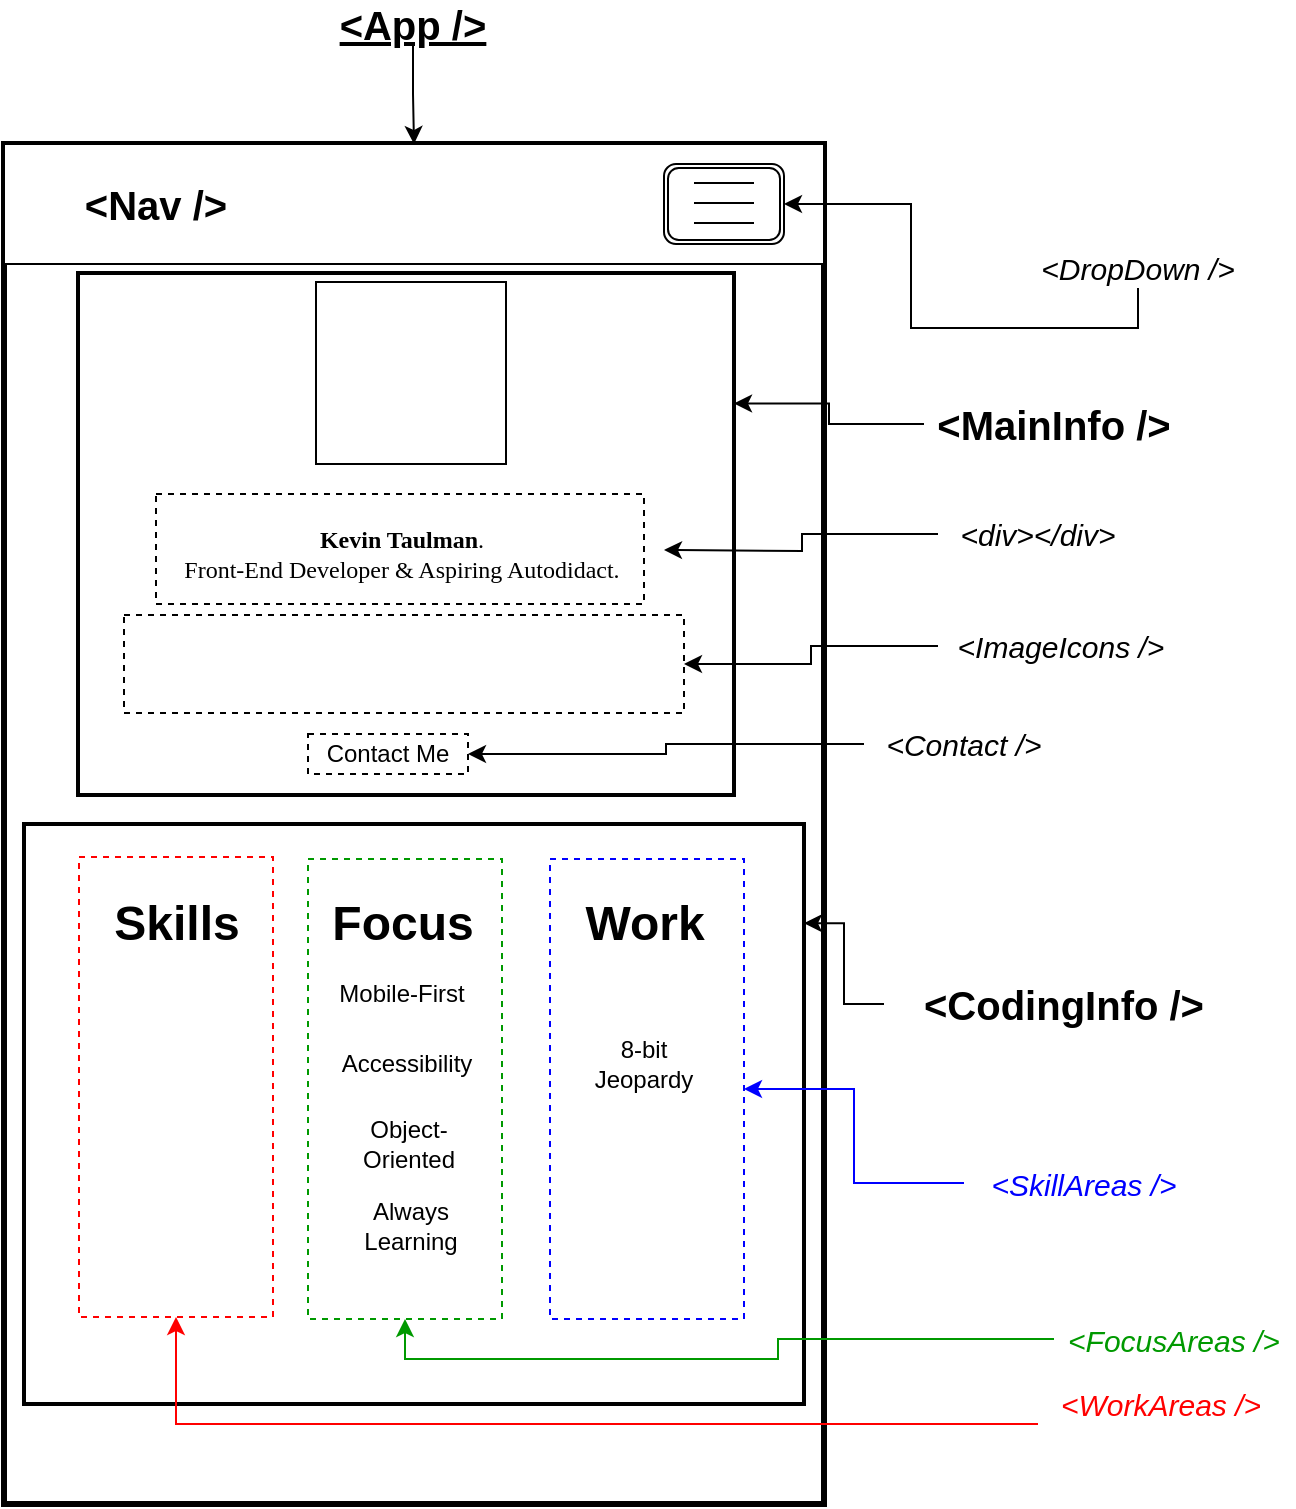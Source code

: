 <mxfile version="10.7.7" type="github"><diagram id="sbaWcVeCmNPk-JGHLUcN" name="Page-1"><mxGraphModel dx="1394" dy="1810" grid="1" gridSize="10" guides="1" tooltips="1" connect="1" arrows="1" fold="1" page="1" pageScale="1" pageWidth="850" pageHeight="1100" math="0" shadow="0"><root><mxCell id="0"/><mxCell id="1" parent="0"/><mxCell id="Syr2c9N-gupoHpOMPD8i-1" value="" style="rounded=0;whiteSpace=wrap;html=1;strokeWidth=3;" parent="1" vertex="1"><mxGeometry x="440" width="410" height="680" as="geometry"/></mxCell><mxCell id="Syr2c9N-gupoHpOMPD8i-4" value="&lt;font face=&quot;Lucida Console&quot;&gt;&lt;b&gt;Kevin Taulman&lt;/b&gt;.&lt;br&gt;Front-End Developer &amp;amp; Aspiring Autodidact.&lt;/font&gt;&lt;br&gt;" style="text;html=1;strokeColor=none;fillColor=none;align=center;verticalAlign=middle;whiteSpace=wrap;rounded=0;" parent="1" vertex="1"><mxGeometry x="523.5" y="180" width="230" height="50" as="geometry"/></mxCell><mxCell id="Syr2c9N-gupoHpOMPD8i-6" value="" style="rounded=0;whiteSpace=wrap;html=1;" parent="1" vertex="1"><mxGeometry x="440" width="410" height="60" as="geometry"/></mxCell><mxCell id="Syr2c9N-gupoHpOMPD8i-10" value="" style="shape=image;verticalLabelPosition=bottom;verticalAlign=top;imageAspect=0;image=https://media.licdn.com/dms/image/C5603AQGg4z-pBzWP_w/profile-displayphoto-shrink_200_200/0?e=1566432000&amp;v=beta&amp;t=ejqCMzsfv-fVfBC0OvZUbmj2-Y7nCyxlCLWVn8kARGQ" parent="1" vertex="1"><mxGeometry x="595.5" y="70" width="93" height="90" as="geometry"/></mxCell><mxCell id="Syr2c9N-gupoHpOMPD8i-11" value="" style="shape=image;verticalLabelPosition=bottom;verticalAlign=top;imageAspect=0;image=https://upload.wikimedia.org/wikipedia/commons/c/ca/LinkedIn_logo_initials.png" parent="1" vertex="1"><mxGeometry x="506" y="240" width="40" height="40" as="geometry"/></mxCell><mxCell id="Syr2c9N-gupoHpOMPD8i-12" value="" style="shape=image;verticalLabelPosition=bottom;verticalAlign=top;imageAspect=0;image=https://github.githubassets.com/images/modules/logos_page/GitHub-Mark.png" parent="1" vertex="1"><mxGeometry x="555.5" y="240" width="40" height="40" as="geometry"/></mxCell><mxCell id="Syr2c9N-gupoHpOMPD8i-13" value="" style="shape=image;verticalLabelPosition=bottom;verticalAlign=top;imageAspect=0;image=https://static01.nyt.com/images/2014/08/10/magazine/10wmt/10wmt-articleLarge-v4.jpg" parent="1" vertex="1"><mxGeometry x="603.5" y="241" width="45" height="38" as="geometry"/></mxCell><mxCell id="Syr2c9N-gupoHpOMPD8i-29" value="" style="shape=ext;double=1;rounded=1;whiteSpace=wrap;html=1;" parent="1" vertex="1"><mxGeometry x="770" y="10" width="60" height="40" as="geometry"/></mxCell><mxCell id="Syr2c9N-gupoHpOMPD8i-32" value="" style="endArrow=none;html=1;" parent="1" edge="1"><mxGeometry width="50" height="50" relative="1" as="geometry"><mxPoint x="785" y="19.444" as="sourcePoint"/><mxPoint x="815" y="19.5" as="targetPoint"/></mxGeometry></mxCell><mxCell id="Syr2c9N-gupoHpOMPD8i-33" value="" style="endArrow=none;html=1;" parent="1" edge="1"><mxGeometry width="50" height="50" relative="1" as="geometry"><mxPoint x="785" y="29.444" as="sourcePoint"/><mxPoint x="815" y="29.5" as="targetPoint"/></mxGeometry></mxCell><mxCell id="Syr2c9N-gupoHpOMPD8i-34" value="" style="endArrow=none;html=1;" parent="1" edge="1"><mxGeometry width="50" height="50" relative="1" as="geometry"><mxPoint x="785" y="39.444" as="sourcePoint"/><mxPoint x="815" y="39.5" as="targetPoint"/></mxGeometry></mxCell><mxCell id="Syr2c9N-gupoHpOMPD8i-36" value="Skills" style="text;strokeColor=none;fillColor=none;html=1;fontSize=24;fontStyle=1;verticalAlign=middle;align=center;" parent="1" vertex="1"><mxGeometry x="476" y="370" width="100" height="40" as="geometry"/></mxCell><mxCell id="Syr2c9N-gupoHpOMPD8i-37" value="Focus" style="text;strokeColor=none;fillColor=none;html=1;fontSize=24;fontStyle=1;verticalAlign=middle;align=center;" parent="1" vertex="1"><mxGeometry x="588.5" y="370" width="100" height="40" as="geometry"/></mxCell><mxCell id="Syr2c9N-gupoHpOMPD8i-39" value="" style="shape=image;verticalLabelPosition=bottom;verticalAlign=top;imageAspect=0;image=https://cdn2.iconfinder.com/data/icons/project-management-16/48/30-512.png" parent="1" vertex="1"><mxGeometry x="656.5" y="240" width="45" height="40" as="geometry"/></mxCell><mxCell id="Syr2c9N-gupoHpOMPD8i-40" value="Work" style="text;strokeColor=none;fillColor=none;html=1;fontSize=24;fontStyle=1;verticalAlign=middle;align=center;" parent="1" vertex="1"><mxGeometry x="710" y="370" width="100" height="40" as="geometry"/></mxCell><mxCell id="Syr2c9N-gupoHpOMPD8i-45" value="" style="shape=image;verticalLabelPosition=bottom;verticalAlign=top;imageAspect=0;image=https://designdroide.com/images/js-3.svg" parent="1" vertex="1"><mxGeometry x="513" y="410" width="27" height="30" as="geometry"/></mxCell><mxCell id="Syr2c9N-gupoHpOMPD8i-46" value="" style="shape=image;verticalLabelPosition=bottom;verticalAlign=top;imageAspect=0;image=https://nodejs.org/static/images/logos/nodejs-new-pantone-black.png" parent="1" vertex="1"><mxGeometry x="500" y="550" width="50" height="31" as="geometry"/></mxCell><mxCell id="Syr2c9N-gupoHpOMPD8i-47" value="" style="shape=image;verticalLabelPosition=bottom;verticalAlign=top;imageAspect=0;image=https://cdn.worldvectorlogo.com/logos/css3.svg" parent="1" vertex="1"><mxGeometry x="503" y="453" width="41" height="37" as="geometry"/></mxCell><mxCell id="Syr2c9N-gupoHpOMPD8i-48" value="" style="shape=image;verticalLabelPosition=bottom;verticalAlign=top;imageAspect=0;image=https://upload.wikimedia.org/wikipedia/commons/thumb/8/80/HTML5_logo_resized.svg/636px-HTML5_logo_resized.svg.png" parent="1" vertex="1"><mxGeometry x="509" y="499.5" width="29" height="41" as="geometry"/></mxCell><mxCell id="Syr2c9N-gupoHpOMPD8i-50" value="Mobile-First" style="text;html=1;strokeColor=none;fillColor=none;align=center;verticalAlign=middle;whiteSpace=wrap;rounded=0;" parent="1" vertex="1"><mxGeometry x="598.5" y="415" width="80" height="20" as="geometry"/></mxCell><mxCell id="Syr2c9N-gupoHpOMPD8i-51" value="Accessibility" style="text;html=1;strokeColor=none;fillColor=none;align=center;verticalAlign=middle;whiteSpace=wrap;rounded=0;direction=south;" parent="1" vertex="1"><mxGeometry x="603.5" y="440" width="75" height="40" as="geometry"/></mxCell><mxCell id="Syr2c9N-gupoHpOMPD8i-53" value="Always Learning" style="text;html=1;strokeColor=none;fillColor=none;align=center;verticalAlign=middle;whiteSpace=wrap;rounded=0;direction=south;" parent="1" vertex="1"><mxGeometry x="606" y="520.5" width="75" height="40" as="geometry"/></mxCell><mxCell id="Syr2c9N-gupoHpOMPD8i-54" value="Object-Oriented" style="text;html=1;strokeColor=none;fillColor=none;align=center;verticalAlign=middle;whiteSpace=wrap;rounded=0;direction=south;" parent="1" vertex="1"><mxGeometry x="604.5" y="479.5" width="75" height="40" as="geometry"/></mxCell><mxCell id="Syr2c9N-gupoHpOMPD8i-56" value="" style="shape=image;verticalLabelPosition=bottom;verticalAlign=top;imageAspect=0;image=https://media1.popsugar-assets.com/files/thumbor/yDrWgyB1j39hNTMMpw0TQpo4xiQ/fit-in/1024x1024/filters:format_auto-!!-:strip_icc-!!-/2018/01/02/842/n/1922441/91ccd450599a64f6_73a5a84a89841a7767bc53307154df41/i/Download-Monthly-Goal-Tracker.jpg" parent="1" vertex="1"><mxGeometry x="718" y="239" width="52" height="40" as="geometry"/></mxCell><mxCell id="Syr2c9N-gupoHpOMPD8i-57" value="" style="shape=image;verticalLabelPosition=bottom;verticalAlign=top;imageAspect=0;image=https://bloximages.newyork1.vip.townnews.com/standard.net/content/tncms/assets/v3/editorial/b/90/b900d6d1-2636-5aa2-8c51-bba2f27f6ebd/5b50803a7c485.image.png" parent="1" vertex="1"><mxGeometry x="718" y="409" width="90" height="44" as="geometry"/></mxCell><mxCell id="Syr2c9N-gupoHpOMPD8i-58" value="8-bit&lt;br&gt;Jeopardy&lt;br&gt;" style="text;html=1;strokeColor=none;fillColor=none;align=center;verticalAlign=middle;whiteSpace=wrap;rounded=0;" parent="1" vertex="1"><mxGeometry x="730" y="450" width="60" height="20" as="geometry"/></mxCell><object label="&amp;lt;Nav /&amp;gt;" font-size="25px;" id="Q0aPYeTSEBzsTpmVOlJK-10"><mxCell style="text;html=1;strokeColor=none;fillColor=none;align=center;verticalAlign=middle;whiteSpace=wrap;rounded=0;fontSize=20;fontStyle=1" parent="1" vertex="1"><mxGeometry x="466" y="20" width="100" height="20" as="geometry"/></mxCell></object><mxCell id="Q0aPYeTSEBzsTpmVOlJK-12" style="edgeStyle=orthogonalEdgeStyle;rounded=0;orthogonalLoop=1;jettySize=auto;html=1;exitX=0.5;exitY=1;exitDx=0;exitDy=0;fontSize=20;entryX=1;entryY=0.5;entryDx=0;entryDy=0;" parent="1" source="Q0aPYeTSEBzsTpmVOlJK-11" target="Syr2c9N-gupoHpOMPD8i-29" edge="1"><mxGeometry relative="1" as="geometry"/></mxCell><object label="&amp;lt;DropDown /&amp;gt;" font-size="25px;" id="Q0aPYeTSEBzsTpmVOlJK-11"><mxCell style="text;html=1;strokeColor=none;fillColor=none;align=center;verticalAlign=middle;whiteSpace=wrap;rounded=0;fontSize=15;fontStyle=2" parent="1" vertex="1"><mxGeometry x="957" y="52" width="100" height="20" as="geometry"/></mxCell></object><mxCell id="Q0aPYeTSEBzsTpmVOlJK-25" style="edgeStyle=orthogonalEdgeStyle;rounded=0;orthogonalLoop=1;jettySize=auto;html=1;fontSize=15;" parent="1" source="Q0aPYeTSEBzsTpmVOlJK-13" target="Syr2c9N-gupoHpOMPD8i-6" edge="1"><mxGeometry relative="1" as="geometry"/></mxCell><object label="&amp;lt;App /&amp;gt;" font-size="25px;" id="Q0aPYeTSEBzsTpmVOlJK-13"><mxCell style="text;html=1;strokeColor=none;fillColor=none;align=center;verticalAlign=middle;whiteSpace=wrap;rounded=0;fontSize=20;fontStyle=5" parent="1" vertex="1"><mxGeometry x="600" y="-70" width="89" height="20" as="geometry"/></mxCell></object><mxCell id="Q0aPYeTSEBzsTpmVOlJK-27" style="edgeStyle=orthogonalEdgeStyle;rounded=0;orthogonalLoop=1;jettySize=auto;html=1;entryX=1;entryY=0.25;entryDx=0;entryDy=0;fontSize=15;" parent="1" source="Q0aPYeTSEBzsTpmVOlJK-14" target="Q0aPYeTSEBzsTpmVOlJK-21" edge="1"><mxGeometry relative="1" as="geometry"/></mxCell><object label="&amp;lt;MainInfo /&amp;gt;" font-size="25px;" id="Q0aPYeTSEBzsTpmVOlJK-14"><mxCell style="text;html=1;strokeColor=none;fillColor=none;align=center;verticalAlign=middle;whiteSpace=wrap;rounded=0;fontSize=20;fontStyle=1" parent="1" vertex="1"><mxGeometry x="900" y="130" width="130" height="20" as="geometry"/></mxCell></object><mxCell id="Q0aPYeTSEBzsTpmVOlJK-16" value="" style="rounded=0;whiteSpace=wrap;html=1;fontSize=15;fillColor=none;strokeWidth=2;" parent="1" vertex="1"><mxGeometry x="450" y="340" width="390" height="290" as="geometry"/></mxCell><mxCell id="Q0aPYeTSEBzsTpmVOlJK-17" value="" style="rounded=0;whiteSpace=wrap;html=1;fillColor=none;fontSize=15;strokeColor=#FF0000;dashed=1;" parent="1" vertex="1"><mxGeometry x="477.5" y="356.5" width="97" height="230" as="geometry"/></mxCell><mxCell id="Q0aPYeTSEBzsTpmVOlJK-18" value="" style="rounded=0;whiteSpace=wrap;html=1;fillColor=none;fontSize=15;strokeColor=#009900;fontColor=#009900;dashed=1;" parent="1" vertex="1"><mxGeometry x="592" y="357.5" width="97" height="230" as="geometry"/></mxCell><mxCell id="Q0aPYeTSEBzsTpmVOlJK-19" value="" style="rounded=0;whiteSpace=wrap;html=1;fillColor=none;fontSize=15;dashed=1;strokeColor=#0000FF;" parent="1" vertex="1"><mxGeometry x="713" y="357.5" width="97" height="230" as="geometry"/></mxCell><mxCell id="Q0aPYeTSEBzsTpmVOlJK-21" value="" style="rounded=0;whiteSpace=wrap;html=1;fillColor=none;fontSize=15;strokeWidth=2;" parent="1" vertex="1"><mxGeometry x="477" y="64.5" width="328" height="261" as="geometry"/></mxCell><mxCell id="Q0aPYeTSEBzsTpmVOlJK-22" value="" style="rounded=0;whiteSpace=wrap;html=1;fillColor=none;fontSize=15;dashed=1;" parent="1" vertex="1"><mxGeometry x="516" y="175" width="244" height="55" as="geometry"/></mxCell><mxCell id="Q0aPYeTSEBzsTpmVOlJK-23" value="" style="rounded=0;whiteSpace=wrap;html=1;fillColor=none;fontSize=15;dashed=1;" parent="1" vertex="1"><mxGeometry x="500" y="235.5" width="280" height="49" as="geometry"/></mxCell><mxCell id="Q0aPYeTSEBzsTpmVOlJK-24" value="" style="rounded=0;whiteSpace=wrap;html=1;fillColor=none;fontSize=15;" parent="1" vertex="1"><mxGeometry x="596" y="69" width="95" height="91" as="geometry"/></mxCell><mxCell id="Q0aPYeTSEBzsTpmVOlJK-31" style="edgeStyle=orthogonalEdgeStyle;rounded=0;orthogonalLoop=1;jettySize=auto;html=1;fontSize=15;" parent="1" source="Q0aPYeTSEBzsTpmVOlJK-29" edge="1"><mxGeometry relative="1" as="geometry"><mxPoint x="770" y="203" as="targetPoint"/></mxGeometry></mxCell><object label="&amp;lt;div&amp;gt;&amp;lt;/div&amp;gt;" font-size="25px;" id="Q0aPYeTSEBzsTpmVOlJK-29"><mxCell style="text;html=1;strokeColor=none;fillColor=none;align=center;verticalAlign=middle;whiteSpace=wrap;rounded=0;fontSize=15;fontStyle=2" parent="1" vertex="1"><mxGeometry x="907" y="185" width="100" height="20" as="geometry"/></mxCell></object><mxCell id="Q0aPYeTSEBzsTpmVOlJK-33" style="edgeStyle=orthogonalEdgeStyle;rounded=0;orthogonalLoop=1;jettySize=auto;html=1;entryX=1;entryY=0.5;entryDx=0;entryDy=0;fontSize=15;" parent="1" source="Q0aPYeTSEBzsTpmVOlJK-32" target="Q0aPYeTSEBzsTpmVOlJK-23" edge="1"><mxGeometry relative="1" as="geometry"/></mxCell><object label="&amp;lt;ImageIcons /&amp;gt;" font-size="25px;" id="Q0aPYeTSEBzsTpmVOlJK-32"><mxCell style="text;html=1;strokeColor=none;fillColor=none;align=center;verticalAlign=middle;whiteSpace=wrap;rounded=0;fontSize=15;fontStyle=2" parent="1" vertex="1"><mxGeometry x="907" y="241" width="123" height="20" as="geometry"/></mxCell></object><mxCell id="Q0aPYeTSEBzsTpmVOlJK-39" style="edgeStyle=orthogonalEdgeStyle;rounded=0;orthogonalLoop=1;jettySize=auto;html=1;entryX=1;entryY=0.5;entryDx=0;entryDy=0;fontSize=15;" parent="1" source="Q0aPYeTSEBzsTpmVOlJK-34" target="Syr2c9N-gupoHpOMPD8i-16" edge="1"><mxGeometry relative="1" as="geometry"/></mxCell><object label="&amp;lt;Contact /&amp;gt;" font-size="25px;" id="Q0aPYeTSEBzsTpmVOlJK-34"><mxCell style="text;html=1;strokeColor=none;fillColor=none;align=center;verticalAlign=middle;whiteSpace=wrap;rounded=0;fontSize=15;fontStyle=2" parent="1" vertex="1"><mxGeometry x="870" y="290" width="100" height="20" as="geometry"/></mxCell></object><mxCell id="Syr2c9N-gupoHpOMPD8i-16" value="Contact Me" style="text;html=1;strokeColor=#000000;fillColor=none;align=center;verticalAlign=middle;whiteSpace=wrap;rounded=0;dashed=1;" parent="1" vertex="1"><mxGeometry x="592" y="295" width="80" height="20" as="geometry"/></mxCell><mxCell id="Q0aPYeTSEBzsTpmVOlJK-41" style="edgeStyle=orthogonalEdgeStyle;rounded=0;orthogonalLoop=1;jettySize=auto;html=1;entryX=1;entryY=0.171;entryDx=0;entryDy=0;entryPerimeter=0;fontSize=20;" parent="1" source="Q0aPYeTSEBzsTpmVOlJK-40" target="Q0aPYeTSEBzsTpmVOlJK-16" edge="1"><mxGeometry relative="1" as="geometry"/></mxCell><object label="&lt;b style=&quot;font-style: normal&quot;&gt;&lt;font style=&quot;font-size: 20px&quot;&gt;&amp;lt;CodingInfo /&amp;gt;&lt;/font&gt;&lt;/b&gt;" font-size="25px;" id="Q0aPYeTSEBzsTpmVOlJK-40"><mxCell style="text;html=1;strokeColor=none;fillColor=none;align=center;verticalAlign=middle;whiteSpace=wrap;rounded=0;fontSize=15;fontStyle=2" parent="1" vertex="1"><mxGeometry x="880" y="420" width="180" height="20" as="geometry"/></mxCell></object><mxCell id="Q0aPYeTSEBzsTpmVOlJK-47" style="edgeStyle=orthogonalEdgeStyle;rounded=0;orthogonalLoop=1;jettySize=auto;html=1;entryX=0.5;entryY=1;entryDx=0;entryDy=0;fontSize=20;strokeColor=#009900;fontColor=#009900;" parent="1" source="Q0aPYeTSEBzsTpmVOlJK-42" target="Q0aPYeTSEBzsTpmVOlJK-18" edge="1"><mxGeometry relative="1" as="geometry"/></mxCell><object label="&amp;lt;FocusAreas /&amp;gt;" font-size="25px;" id="Q0aPYeTSEBzsTpmVOlJK-42"><mxCell style="text;html=1;strokeColor=none;fillColor=none;align=center;verticalAlign=middle;whiteSpace=wrap;rounded=0;fontSize=15;fontStyle=2;fontColor=#009900;" parent="1" vertex="1"><mxGeometry x="965" y="587.5" width="120" height="20" as="geometry"/></mxCell></object><mxCell id="Q0aPYeTSEBzsTpmVOlJK-44" style="edgeStyle=orthogonalEdgeStyle;rounded=0;orthogonalLoop=1;jettySize=auto;html=1;entryX=0.5;entryY=1;entryDx=0;entryDy=0;fontSize=20;strokeColor=#FF0000;" parent="1" source="Q0aPYeTSEBzsTpmVOlJK-43" target="Q0aPYeTSEBzsTpmVOlJK-17" edge="1"><mxGeometry relative="1" as="geometry"><Array as="points"><mxPoint x="946" y="640"/><mxPoint x="526" y="640"/></Array></mxGeometry></mxCell><object label="&amp;lt;WorkAreas /&amp;gt;" font-size="25px;" id="Q0aPYeTSEBzsTpmVOlJK-43"><mxCell style="text;html=1;strokeColor=none;fillColor=none;align=center;verticalAlign=middle;whiteSpace=wrap;rounded=0;fontSize=15;fontStyle=2;fontColor=#FF0000;" parent="1" vertex="1"><mxGeometry x="957" y="620" width="123" height="20" as="geometry"/></mxCell></object><mxCell id="Q0aPYeTSEBzsTpmVOlJK-50" style="edgeStyle=orthogonalEdgeStyle;rounded=0;orthogonalLoop=1;jettySize=auto;html=1;entryX=1;entryY=0.5;entryDx=0;entryDy=0;strokeColor=#0000FF;fontSize=20;fontColor=#0000FF;" parent="1" source="Q0aPYeTSEBzsTpmVOlJK-48" target="Q0aPYeTSEBzsTpmVOlJK-19" edge="1"><mxGeometry relative="1" as="geometry"/></mxCell><object label="&amp;lt;SkillAreas /&amp;gt;" font-size="25px;" id="Q0aPYeTSEBzsTpmVOlJK-48"><mxCell style="text;html=1;strokeColor=none;fillColor=none;align=center;verticalAlign=middle;whiteSpace=wrap;rounded=0;fontSize=15;fontStyle=2;fontColor=#0000FF;" parent="1" vertex="1"><mxGeometry x="920" y="509.5" width="120" height="20" as="geometry"/></mxCell></object></root></mxGraphModel></diagram></mxfile>